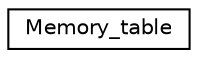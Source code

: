 digraph "Graphical Class Hierarchy"
{
 // INTERACTIVE_SVG=YES
  edge [fontname="Helvetica",fontsize="10",labelfontname="Helvetica",labelfontsize="10"];
  node [fontname="Helvetica",fontsize="10",shape=record];
  rankdir="LR";
  Node1 [label="Memory_table",height=0.2,width=0.4,color="black", fillcolor="white", style="filled",URL="$classMemory__table.html"];
}
